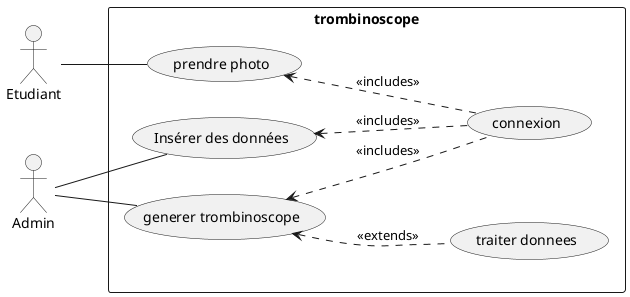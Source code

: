 @startuml useCases

left to right direction
actor "Etudiant" as Et
actor "Admin" as Ad

rectangle trombinoscope {

    usecase "prendre photo" as photo
    usecase "generer trombinoscope" as trombi
    usecase "Insérer des données" as inserer
    usecase "connexion" as connect

    usecase "traiter donnees" as traiter

}

Et -- photo

Ad -- trombi
Ad -- inserer


photo <.. connect: <<includes>>
inserer <.. connect : <<includes>>
trombi <.. connect: <<includes>>

trombi <.. traiter : <<extends>>

@enduml